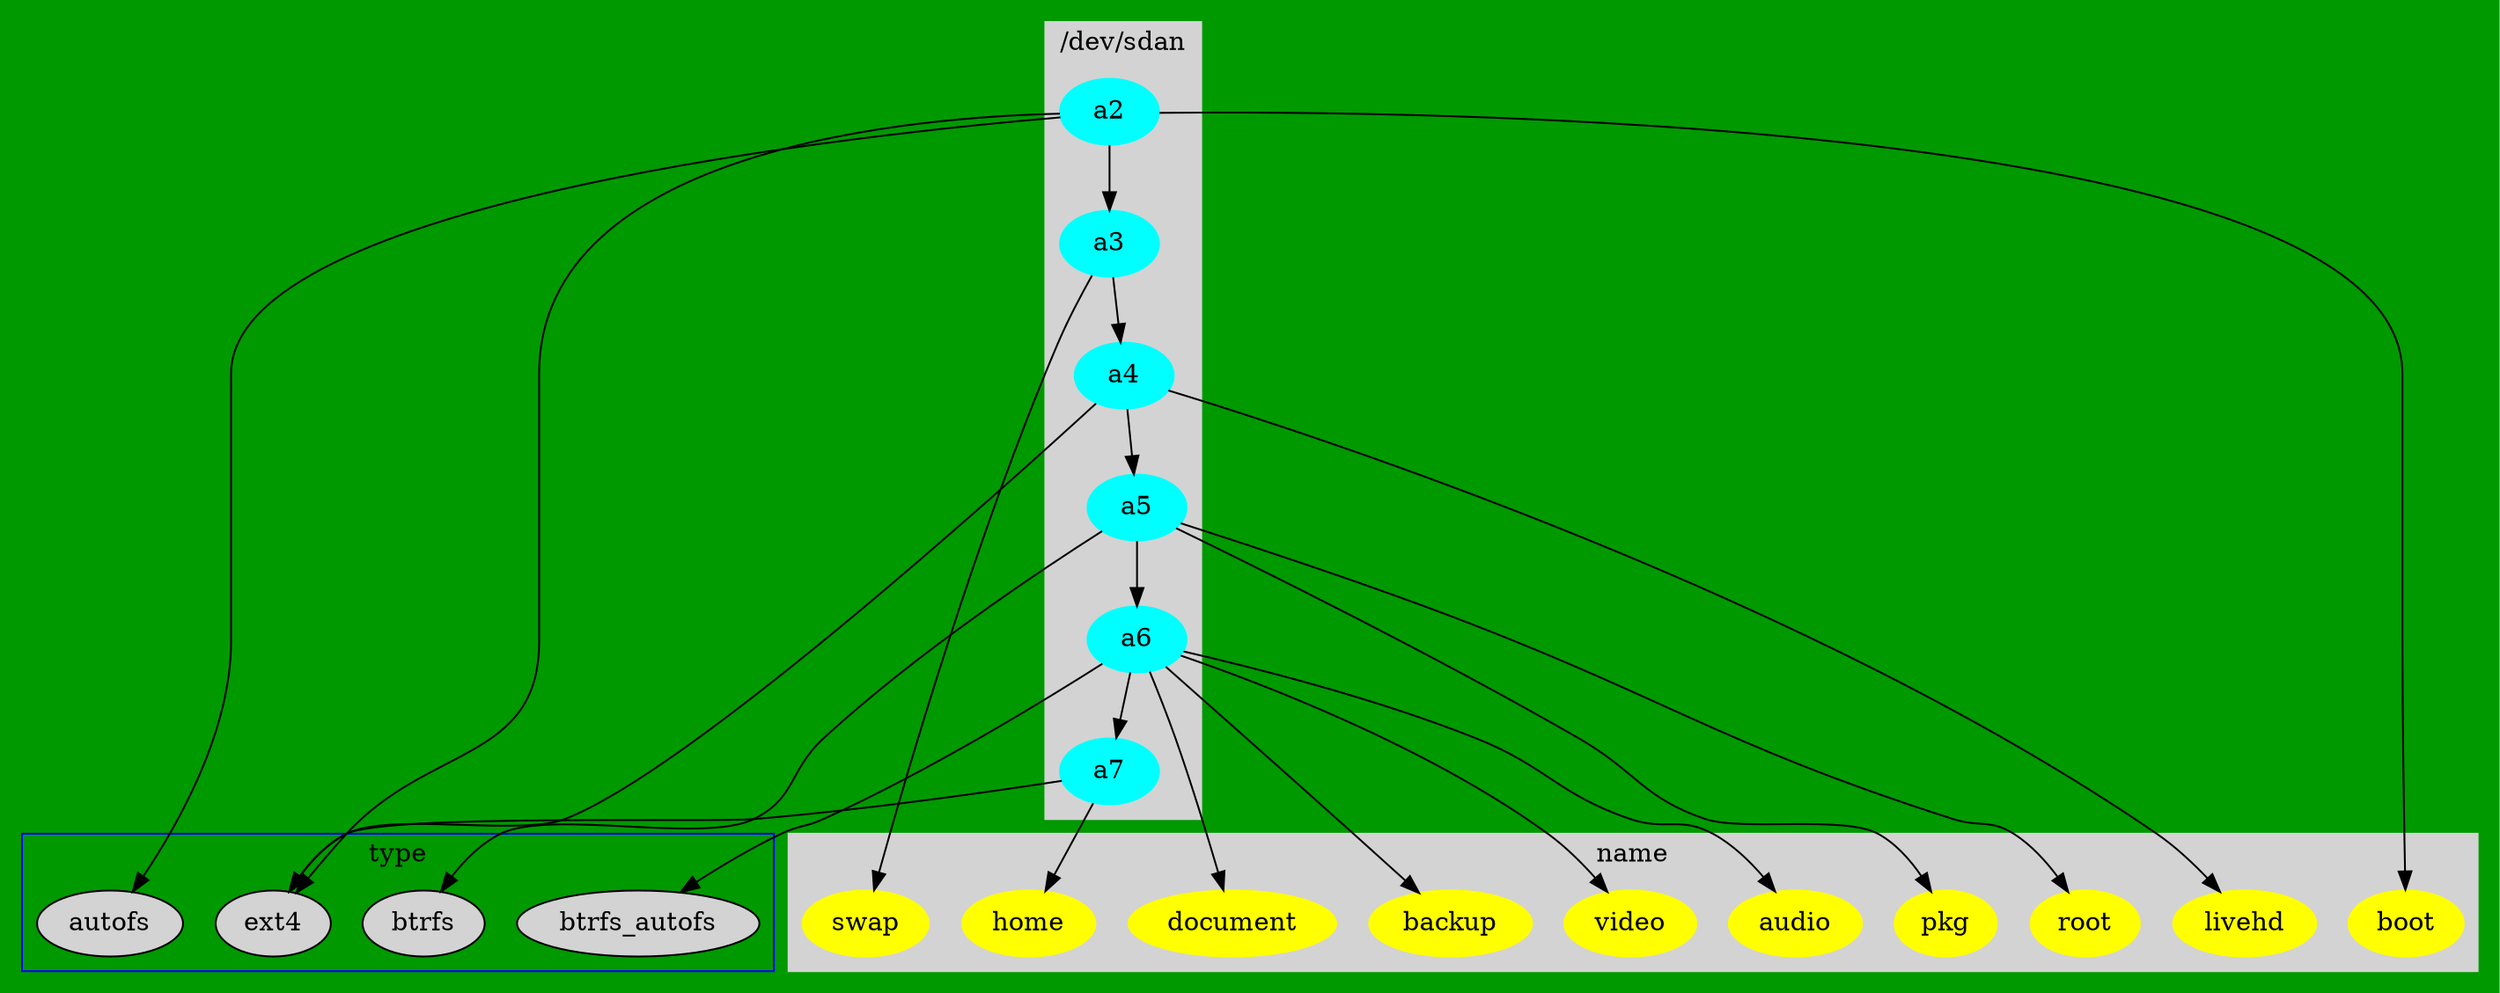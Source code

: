 // dot -Tpng  parted.dot -o line1.png
digraph G {
  bgcolor ="#009900";

	subgraph cluster_0 {
		style=filled;
		color=lightgrey;
		node [style=filled,color=cyan];
		a2 -> a3 -> a4 -> a5->a6->a7;
		label = "/dev/sdan";
	}

	subgraph cluster_1 {
		node [style=filled];
		btrfs;
                ext4;
                autofs;
                btrfs_autofs;
		label = "type";
		color=blue
	}
	subgraph cluster_2 {
		style=filled;
		color=lightgrey;
		node [style=filled,color=yellow];
		boot;
		backup;
                livehd;
		root ;
                pkg;  //  /var/cache/pacman/pkg
		swap;
		home;
                video;
                audio;
                document;
		label = "name";
	}

	a2 -> boot;
	a2 -> ext4;
	a2 -> autofs;
        a3 -> swap ;
        a4 ->livehd;
        a4 ->ext4;
        a5 -> root ;
        a5 -> pkg ;
	a5 -> btrfs;
	a6 -> btrfs_autofs;
        a6 ->backup;
        a6 ->audio;
        a6 ->video;
        a6 ->document;
        a7 -> ext4;
        a7 -> home;
}
